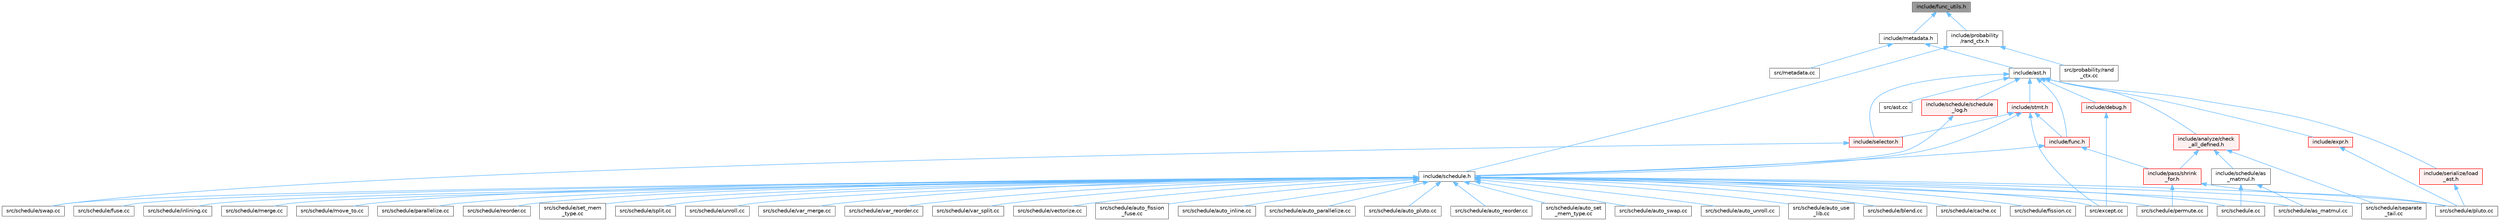 digraph "include/func_utils.h"
{
 // LATEX_PDF_SIZE
  bgcolor="transparent";
  edge [fontname=Helvetica,fontsize=10,labelfontname=Helvetica,labelfontsize=10];
  node [fontname=Helvetica,fontsize=10,shape=box,height=0.2,width=0.4];
  Node1 [label="include/func_utils.h",height=0.2,width=0.4,color="gray40", fillcolor="grey60", style="filled", fontcolor="black",tooltip=" "];
  Node1 -> Node2 [dir="back",color="steelblue1",style="solid"];
  Node2 [label="include/metadata.h",height=0.2,width=0.4,color="grey40", fillcolor="white", style="filled",URL="$metadata_8h.html",tooltip=" "];
  Node2 -> Node3 [dir="back",color="steelblue1",style="solid"];
  Node3 [label="include/ast.h",height=0.2,width=0.4,color="grey40", fillcolor="white", style="filled",URL="$ast_8h.html",tooltip=" "];
  Node3 -> Node4 [dir="back",color="steelblue1",style="solid"];
  Node4 [label="include/analyze/check\l_all_defined.h",height=0.2,width=0.4,color="red", fillcolor="#FFF0F0", style="filled",URL="$check__all__defined_8h.html",tooltip=" "];
  Node4 -> Node5 [dir="back",color="steelblue1",style="solid"];
  Node5 [label="include/pass/shrink\l_for.h",height=0.2,width=0.4,color="red", fillcolor="#FFF0F0", style="filled",URL="$shrink__for_8h.html",tooltip=" "];
  Node5 -> Node9 [dir="back",color="steelblue1",style="solid"];
  Node9 [label="src/schedule/permute.cc",height=0.2,width=0.4,color="grey40", fillcolor="white", style="filled",URL="$permute_8cc.html",tooltip=" "];
  Node5 -> Node10 [dir="back",color="steelblue1",style="solid"];
  Node10 [label="src/schedule/pluto.cc",height=0.2,width=0.4,color="grey40", fillcolor="white", style="filled",URL="$pluto_8cc.html",tooltip=" "];
  Node4 -> Node11 [dir="back",color="steelblue1",style="solid"];
  Node11 [label="include/schedule/as\l_matmul.h",height=0.2,width=0.4,color="grey40", fillcolor="white", style="filled",URL="$as__matmul_8h.html",tooltip=" "];
  Node11 -> Node7 [dir="back",color="steelblue1",style="solid"];
  Node7 [label="src/schedule.cc",height=0.2,width=0.4,color="grey40", fillcolor="white", style="filled",URL="$schedule_8cc.html",tooltip=" "];
  Node11 -> Node12 [dir="back",color="steelblue1",style="solid"];
  Node12 [label="src/schedule/as_matmul.cc",height=0.2,width=0.4,color="grey40", fillcolor="white", style="filled",URL="$as__matmul_8cc.html",tooltip=" "];
  Node4 -> Node19 [dir="back",color="steelblue1",style="solid"];
  Node19 [label="src/schedule/separate\l_tail.cc",height=0.2,width=0.4,color="grey40", fillcolor="white", style="filled",URL="$separate__tail_8cc.html",tooltip=" "];
  Node3 -> Node20 [dir="back",color="steelblue1",style="solid"];
  Node20 [label="include/debug.h",height=0.2,width=0.4,color="red", fillcolor="#FFF0F0", style="filled",URL="$debug_8h.html",tooltip=" "];
  Node20 -> Node140 [dir="back",color="steelblue1",style="solid"];
  Node140 [label="src/except.cc",height=0.2,width=0.4,color="grey40", fillcolor="white", style="filled",URL="$except_8cc.html",tooltip=" "];
  Node3 -> Node218 [dir="back",color="steelblue1",style="solid"];
  Node218 [label="include/expr.h",height=0.2,width=0.4,color="red", fillcolor="#FFF0F0", style="filled",URL="$expr_8h.html",tooltip=" "];
  Node218 -> Node10 [dir="back",color="steelblue1",style="solid"];
  Node3 -> Node231 [dir="back",color="steelblue1",style="solid"];
  Node231 [label="include/func.h",height=0.2,width=0.4,color="red", fillcolor="#FFF0F0", style="filled",URL="$func_8h.html",tooltip=" "];
  Node231 -> Node5 [dir="back",color="steelblue1",style="solid"];
  Node231 -> Node139 [dir="back",color="steelblue1",style="solid"];
  Node139 [label="include/schedule.h",height=0.2,width=0.4,color="grey40", fillcolor="white", style="filled",URL="$schedule_8h.html",tooltip=" "];
  Node139 -> Node140 [dir="back",color="steelblue1",style="solid"];
  Node139 -> Node7 [dir="back",color="steelblue1",style="solid"];
  Node139 -> Node12 [dir="back",color="steelblue1",style="solid"];
  Node139 -> Node40 [dir="back",color="steelblue1",style="solid"];
  Node40 [label="src/schedule/auto_fission\l_fuse.cc",height=0.2,width=0.4,color="grey40", fillcolor="white", style="filled",URL="$auto__fission__fuse_8cc.html",tooltip=" "];
  Node139 -> Node100 [dir="back",color="steelblue1",style="solid"];
  Node100 [label="src/schedule/auto_inline.cc",height=0.2,width=0.4,color="grey40", fillcolor="white", style="filled",URL="$auto__inline_8cc.html",tooltip=" "];
  Node139 -> Node41 [dir="back",color="steelblue1",style="solid"];
  Node41 [label="src/schedule/auto_parallelize.cc",height=0.2,width=0.4,color="grey40", fillcolor="white", style="filled",URL="$auto__parallelize_8cc.html",tooltip=" "];
  Node139 -> Node42 [dir="back",color="steelblue1",style="solid"];
  Node42 [label="src/schedule/auto_pluto.cc",height=0.2,width=0.4,color="grey40", fillcolor="white", style="filled",URL="$auto__pluto_8cc.html",tooltip=" "];
  Node139 -> Node43 [dir="back",color="steelblue1",style="solid"];
  Node43 [label="src/schedule/auto_reorder.cc",height=0.2,width=0.4,color="grey40", fillcolor="white", style="filled",URL="$auto__reorder_8cc.html",tooltip=" "];
  Node139 -> Node101 [dir="back",color="steelblue1",style="solid"];
  Node101 [label="src/schedule/auto_set\l_mem_type.cc",height=0.2,width=0.4,color="grey40", fillcolor="white", style="filled",URL="$auto__set__mem__type_8cc.html",tooltip=" "];
  Node139 -> Node44 [dir="back",color="steelblue1",style="solid"];
  Node44 [label="src/schedule/auto_swap.cc",height=0.2,width=0.4,color="grey40", fillcolor="white", style="filled",URL="$auto__swap_8cc.html",tooltip=" "];
  Node139 -> Node141 [dir="back",color="steelblue1",style="solid"];
  Node141 [label="src/schedule/auto_unroll.cc",height=0.2,width=0.4,color="grey40", fillcolor="white", style="filled",URL="$auto__unroll_8cc.html",tooltip=" "];
  Node139 -> Node142 [dir="back",color="steelblue1",style="solid"];
  Node142 [label="src/schedule/auto_use\l_lib.cc",height=0.2,width=0.4,color="grey40", fillcolor="white", style="filled",URL="$auto__use__lib_8cc.html",tooltip=" "];
  Node139 -> Node45 [dir="back",color="steelblue1",style="solid"];
  Node45 [label="src/schedule/blend.cc",height=0.2,width=0.4,color="grey40", fillcolor="white", style="filled",URL="$blend_8cc.html",tooltip=" "];
  Node139 -> Node86 [dir="back",color="steelblue1",style="solid"];
  Node86 [label="src/schedule/cache.cc",height=0.2,width=0.4,color="grey40", fillcolor="white", style="filled",URL="$cache_8cc.html",tooltip=" "];
  Node139 -> Node47 [dir="back",color="steelblue1",style="solid"];
  Node47 [label="src/schedule/fission.cc",height=0.2,width=0.4,color="grey40", fillcolor="white", style="filled",URL="$fission_8cc.html",tooltip=" "];
  Node139 -> Node48 [dir="back",color="steelblue1",style="solid"];
  Node48 [label="src/schedule/fuse.cc",height=0.2,width=0.4,color="grey40", fillcolor="white", style="filled",URL="$fuse_8cc.html",tooltip=" "];
  Node139 -> Node49 [dir="back",color="steelblue1",style="solid"];
  Node49 [label="src/schedule/inlining.cc",height=0.2,width=0.4,color="grey40", fillcolor="white", style="filled",URL="$inlining_8cc.html",tooltip=" "];
  Node139 -> Node143 [dir="back",color="steelblue1",style="solid"];
  Node143 [label="src/schedule/merge.cc",height=0.2,width=0.4,color="grey40", fillcolor="white", style="filled",URL="$merge_8cc.html",tooltip=" "];
  Node139 -> Node144 [dir="back",color="steelblue1",style="solid"];
  Node144 [label="src/schedule/move_to.cc",height=0.2,width=0.4,color="grey40", fillcolor="white", style="filled",URL="$move__to_8cc.html",tooltip=" "];
  Node139 -> Node50 [dir="back",color="steelblue1",style="solid"];
  Node50 [label="src/schedule/parallelize.cc",height=0.2,width=0.4,color="grey40", fillcolor="white", style="filled",URL="$parallelize_8cc.html",tooltip=" "];
  Node139 -> Node9 [dir="back",color="steelblue1",style="solid"];
  Node139 -> Node10 [dir="back",color="steelblue1",style="solid"];
  Node139 -> Node51 [dir="back",color="steelblue1",style="solid"];
  Node51 [label="src/schedule/reorder.cc",height=0.2,width=0.4,color="grey40", fillcolor="white", style="filled",URL="$reorder_8cc.html",tooltip=" "];
  Node139 -> Node19 [dir="back",color="steelblue1",style="solid"];
  Node139 -> Node98 [dir="back",color="steelblue1",style="solid"];
  Node98 [label="src/schedule/set_mem\l_type.cc",height=0.2,width=0.4,color="grey40", fillcolor="white", style="filled",URL="$set__mem__type_8cc.html",tooltip=" "];
  Node139 -> Node87 [dir="back",color="steelblue1",style="solid"];
  Node87 [label="src/schedule/split.cc",height=0.2,width=0.4,color="grey40", fillcolor="white", style="filled",URL="$split_8cc.html",tooltip=" "];
  Node139 -> Node52 [dir="back",color="steelblue1",style="solid"];
  Node52 [label="src/schedule/swap.cc",height=0.2,width=0.4,color="grey40", fillcolor="white", style="filled",URL="$swap_8cc.html",tooltip=" "];
  Node139 -> Node88 [dir="back",color="steelblue1",style="solid"];
  Node88 [label="src/schedule/unroll.cc",height=0.2,width=0.4,color="grey40", fillcolor="white", style="filled",URL="$unroll_8cc.html",tooltip=" "];
  Node139 -> Node145 [dir="back",color="steelblue1",style="solid"];
  Node145 [label="src/schedule/var_merge.cc",height=0.2,width=0.4,color="grey40", fillcolor="white", style="filled",URL="$var__merge_8cc.html",tooltip=" "];
  Node139 -> Node146 [dir="back",color="steelblue1",style="solid"];
  Node146 [label="src/schedule/var_reorder.cc",height=0.2,width=0.4,color="grey40", fillcolor="white", style="filled",URL="$var__reorder_8cc.html",tooltip=" "];
  Node139 -> Node147 [dir="back",color="steelblue1",style="solid"];
  Node147 [label="src/schedule/var_split.cc",height=0.2,width=0.4,color="grey40", fillcolor="white", style="filled",URL="$var__split_8cc.html",tooltip=" "];
  Node139 -> Node53 [dir="back",color="steelblue1",style="solid"];
  Node53 [label="src/schedule/vectorize.cc",height=0.2,width=0.4,color="grey40", fillcolor="white", style="filled",URL="$vectorize_8cc.html",tooltip=" "];
  Node3 -> Node238 [dir="back",color="steelblue1",style="solid"];
  Node238 [label="include/schedule/schedule\l_log.h",height=0.2,width=0.4,color="red", fillcolor="#FFF0F0", style="filled",URL="$schedule__log_8h.html",tooltip=" "];
  Node238 -> Node139 [dir="back",color="steelblue1",style="solid"];
  Node3 -> Node251 [dir="back",color="steelblue1",style="solid"];
  Node251 [label="include/selector.h",height=0.2,width=0.4,color="red", fillcolor="#FFF0F0", style="filled",URL="$selector_8h.html",tooltip=" "];
  Node251 -> Node52 [dir="back",color="steelblue1",style="solid"];
  Node3 -> Node269 [dir="back",color="steelblue1",style="solid"];
  Node269 [label="include/serialize/load\l_ast.h",height=0.2,width=0.4,color="red", fillcolor="#FFF0F0", style="filled",URL="$load__ast_8h.html",tooltip=" "];
  Node269 -> Node10 [dir="back",color="steelblue1",style="solid"];
  Node3 -> Node222 [dir="back",color="steelblue1",style="solid"];
  Node222 [label="include/stmt.h",height=0.2,width=0.4,color="red", fillcolor="#FFF0F0", style="filled",URL="$stmt_8h.html",tooltip=" "];
  Node222 -> Node231 [dir="back",color="steelblue1",style="solid"];
  Node222 -> Node139 [dir="back",color="steelblue1",style="solid"];
  Node222 -> Node251 [dir="back",color="steelblue1",style="solid"];
  Node222 -> Node140 [dir="back",color="steelblue1",style="solid"];
  Node3 -> Node163 [dir="back",color="steelblue1",style="solid"];
  Node163 [label="src/ast.cc",height=0.2,width=0.4,color="grey40", fillcolor="white", style="filled",URL="$ast_8cc.html",tooltip=" "];
  Node2 -> Node244 [dir="back",color="steelblue1",style="solid"];
  Node244 [label="src/metadata.cc",height=0.2,width=0.4,color="grey40", fillcolor="white", style="filled",URL="$metadata_8cc.html",tooltip=" "];
  Node1 -> Node167 [dir="back",color="steelblue1",style="solid"];
  Node167 [label="include/probability\l/rand_ctx.h",height=0.2,width=0.4,color="grey40", fillcolor="white", style="filled",URL="$rand__ctx_8h.html",tooltip=" "];
  Node167 -> Node139 [dir="back",color="steelblue1",style="solid"];
  Node167 -> Node168 [dir="back",color="steelblue1",style="solid"];
  Node168 [label="src/probability/rand\l_ctx.cc",height=0.2,width=0.4,color="grey40", fillcolor="white", style="filled",URL="$rand__ctx_8cc.html",tooltip=" "];
}
